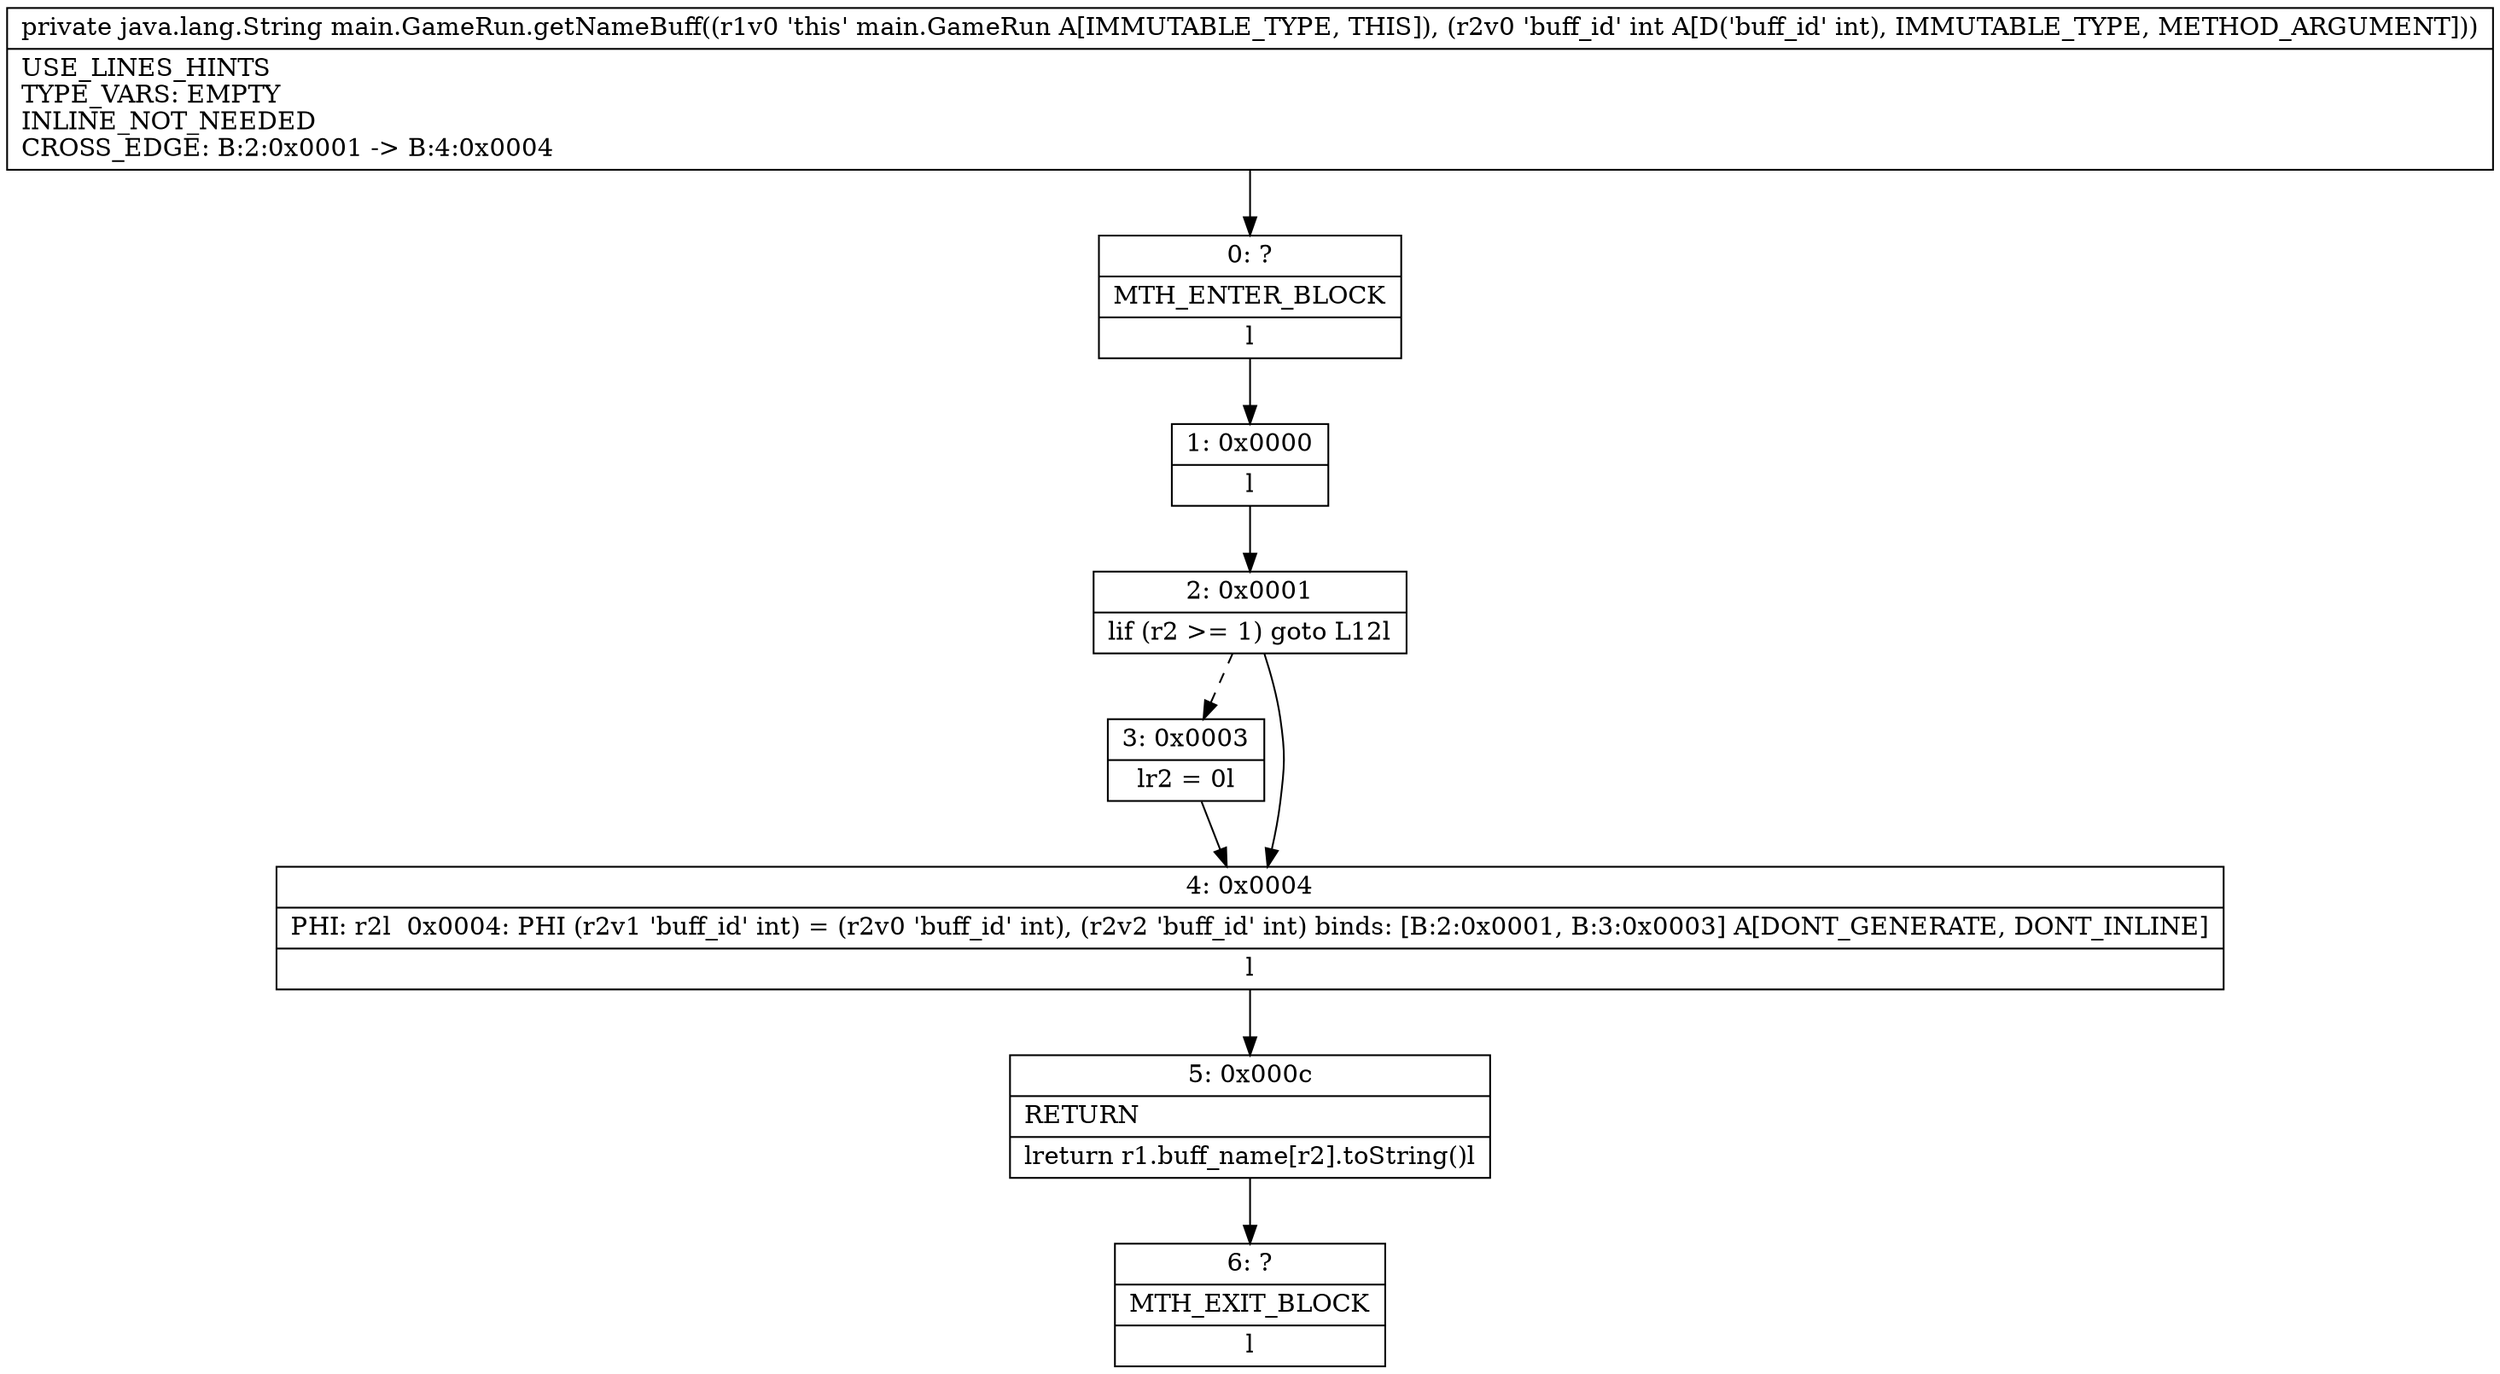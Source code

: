 digraph "CFG formain.GameRun.getNameBuff(I)Ljava\/lang\/String;" {
Node_0 [shape=record,label="{0\:\ ?|MTH_ENTER_BLOCK\l|l}"];
Node_1 [shape=record,label="{1\:\ 0x0000|l}"];
Node_2 [shape=record,label="{2\:\ 0x0001|lif (r2 \>= 1) goto L12l}"];
Node_3 [shape=record,label="{3\:\ 0x0003|lr2 = 0l}"];
Node_4 [shape=record,label="{4\:\ 0x0004|PHI: r2l  0x0004: PHI (r2v1 'buff_id' int) = (r2v0 'buff_id' int), (r2v2 'buff_id' int) binds: [B:2:0x0001, B:3:0x0003] A[DONT_GENERATE, DONT_INLINE]\l|l}"];
Node_5 [shape=record,label="{5\:\ 0x000c|RETURN\l|lreturn r1.buff_name[r2].toString()l}"];
Node_6 [shape=record,label="{6\:\ ?|MTH_EXIT_BLOCK\l|l}"];
MethodNode[shape=record,label="{private java.lang.String main.GameRun.getNameBuff((r1v0 'this' main.GameRun A[IMMUTABLE_TYPE, THIS]), (r2v0 'buff_id' int A[D('buff_id' int), IMMUTABLE_TYPE, METHOD_ARGUMENT]))  | USE_LINES_HINTS\lTYPE_VARS: EMPTY\lINLINE_NOT_NEEDED\lCROSS_EDGE: B:2:0x0001 \-\> B:4:0x0004\l}"];
MethodNode -> Node_0;
Node_0 -> Node_1;
Node_1 -> Node_2;
Node_2 -> Node_3[style=dashed];
Node_2 -> Node_4;
Node_3 -> Node_4;
Node_4 -> Node_5;
Node_5 -> Node_6;
}

